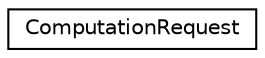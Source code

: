 digraph "Graphical Class Hierarchy"
{
  edge [fontname="Helvetica",fontsize="10",labelfontname="Helvetica",labelfontsize="10"];
  node [fontname="Helvetica",fontsize="10",shape=record];
  rankdir="LR";
  Node0 [label="ComputationRequest",height=0.2,width=0.4,color="black", fillcolor="white", style="filled",URL="$structkaldi_1_1nnet3_1_1ComputationRequest.html"];
}
